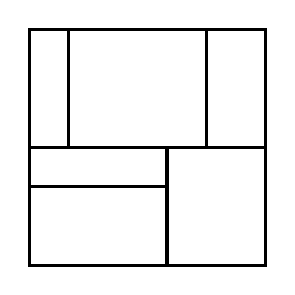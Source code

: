 \begin{tikzpicture}[very thick, scale=.5]
    \draw (0,3) rectangle (1,6);
    \draw (1,3) rectangle (9/2,6);
    \draw (9/2,3) rectangle (6,6);
    \draw (0,2) rectangle (7/2,3);
    \draw (0,0) rectangle (7/2,2);
    \draw (7/2,0) rectangle (6,3);
\end{tikzpicture}
